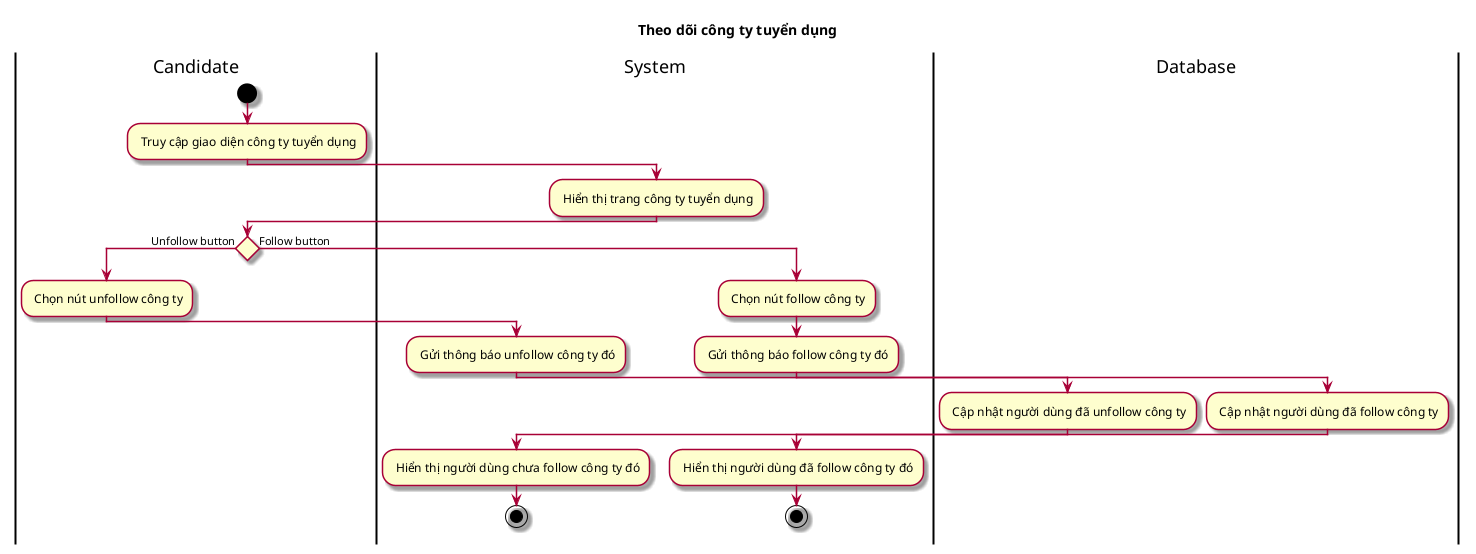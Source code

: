 @startuml ActTheoDoiCongTyTuyenDung

skin rose
title Theo dõi công ty tuyển dụng

|Candidate|
start
: Truy cập giao diện công ty tuyển dụng;
|System|
: Hiển thị trang công ty tuyển dụng;
|Candidate|
if () then (Unfollow button)
: Chọn nút unfollow công ty;
|System|
: Gửi thông báo unfollow công ty đó;
|Database|
: Cập nhật người dùng đã unfollow công ty;
|System|
: Hiển thị người dùng chưa follow công ty đó; 
stop
else (Follow button)
: Chọn nút follow công ty;
|System|
: Gửi thông báo follow công ty đó;
|Database|
: Cập nhật người dùng đã follow công ty;
|System|
: Hiển thị người dùng đã follow công ty đó; 
stop
@enduml
